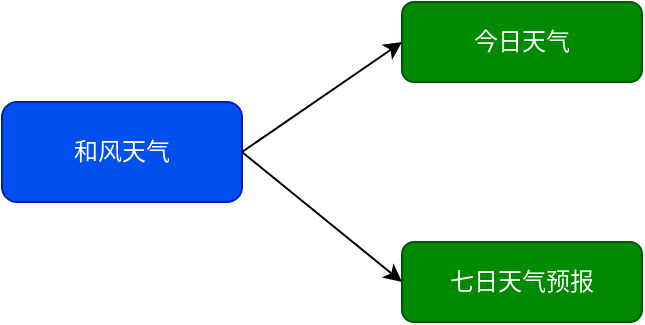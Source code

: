 <mxfile version="12.2.4"><diagram id="ThQnZnM87KosmWmblGyH"><mxGraphModel dx="1076" dy="841" grid="1" gridSize="10" guides="1" tooltips="1" connect="1" arrows="1" fold="1" page="1" pageScale="1" pageWidth="3300" pageHeight="4681" math="0" shadow="0"><root><mxCell id="0"/><mxCell id="1" parent="0"/><mxCell id="2" value="和风天气" style="rounded=1;whiteSpace=wrap;html=1;fillColor=#0050ef;strokeColor=#001DBC;fontColor=#ffffff;" vertex="1" parent="1"><mxGeometry x="120" y="290" width="120" height="50" as="geometry"/></mxCell><mxCell id="3" value="今日天气" style="rounded=1;whiteSpace=wrap;html=1;fillColor=#008a00;strokeColor=#005700;fontColor=#ffffff;" vertex="1" parent="1"><mxGeometry x="320" y="240" width="120" height="40" as="geometry"/></mxCell><mxCell id="4" value="七日天气预报" style="rounded=1;whiteSpace=wrap;html=1;fillColor=#008a00;strokeColor=#005700;fontColor=#ffffff;" vertex="1" parent="1"><mxGeometry x="320" y="360" width="120" height="40" as="geometry"/></mxCell><mxCell id="5" value="" style="endArrow=classic;html=1;entryX=0;entryY=0.5;entryDx=0;entryDy=0;exitX=1;exitY=0.5;exitDx=0;exitDy=0;" edge="1" parent="1" source="2" target="3"><mxGeometry width="50" height="50" relative="1" as="geometry"><mxPoint x="240" y="290" as="sourcePoint"/><mxPoint x="290" y="240" as="targetPoint"/></mxGeometry></mxCell><mxCell id="6" value="" style="endArrow=classic;html=1;exitX=1;exitY=0.5;exitDx=0;exitDy=0;entryX=0;entryY=0.5;entryDx=0;entryDy=0;" edge="1" parent="1" source="2" target="4"><mxGeometry width="50" height="50" relative="1" as="geometry"><mxPoint x="260" y="390" as="sourcePoint"/><mxPoint x="310" y="340" as="targetPoint"/></mxGeometry></mxCell></root></mxGraphModel></diagram></mxfile>